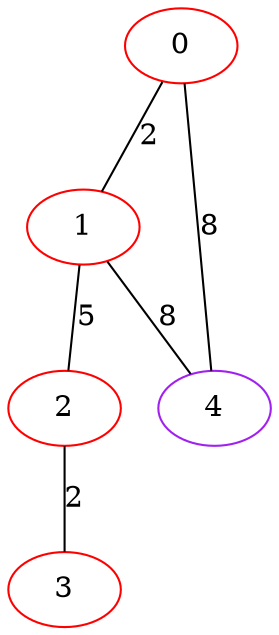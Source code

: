 graph "" {
0 [color=red, weight=1];
1 [color=red, weight=1];
2 [color=red, weight=1];
3 [color=red, weight=1];
4 [color=purple, weight=4];
0 -- 1  [key=0, label=2];
0 -- 4  [key=0, label=8];
1 -- 2  [key=0, label=5];
1 -- 4  [key=0, label=8];
2 -- 3  [key=0, label=2];
}
